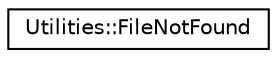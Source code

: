 digraph "Graphical Class Hierarchy"
{
  edge [fontname="Helvetica",fontsize="10",labelfontname="Helvetica",labelfontsize="10"];
  node [fontname="Helvetica",fontsize="10",shape=record];
  rankdir="LR";
  Node1 [label="Utilities::FileNotFound",height=0.2,width=0.4,color="black", fillcolor="white", style="filled",URL="$class_utilities_1_1_file_not_found.html",tooltip="FileNotFound exception (For use in exception throwing in file handling) "];
}
